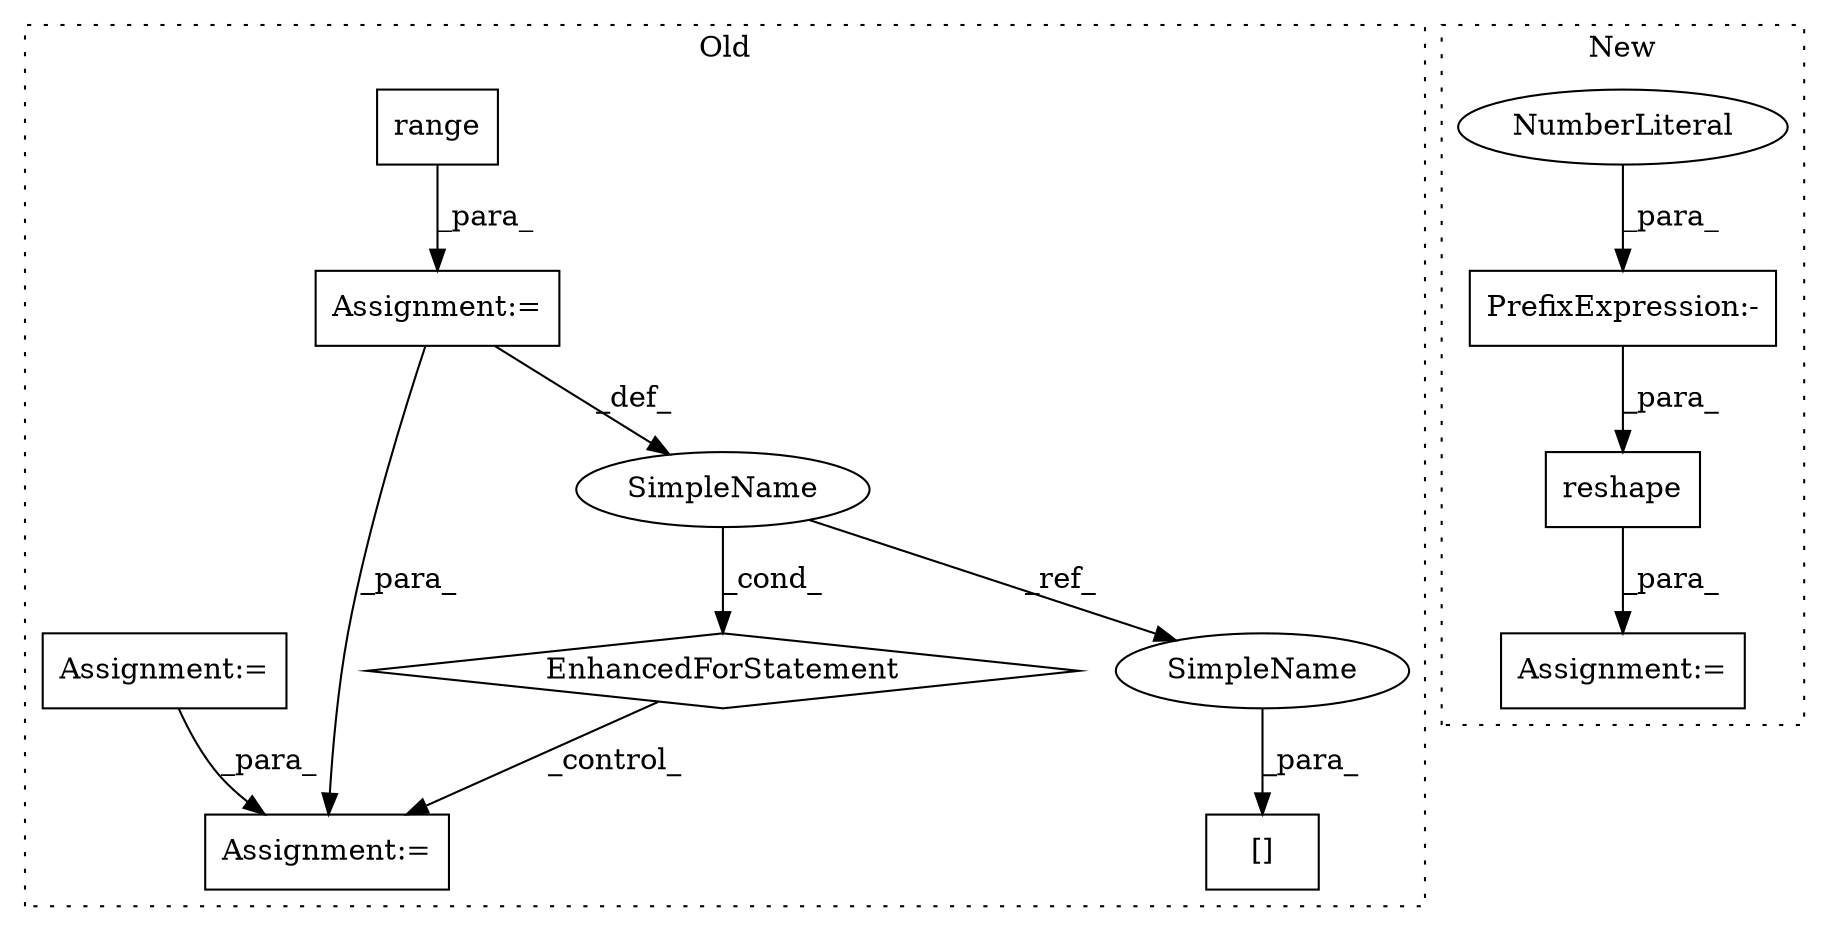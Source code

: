 digraph G {
subgraph cluster0 {
1 [label="range" a="32" s="789,801" l="6,1" shape="box"];
6 [label="Assignment:=" a="7" s="728,802" l="53,2" shape="box"];
7 [label="Assignment:=" a="7" s="882" l="2" shape="box"];
8 [label="EnhancedForStatement" a="70" s="728,802" l="53,2" shape="diamond"];
9 [label="SimpleName" a="42" s="785" l="1" shape="ellipse"];
10 [label="Assignment:=" a="7" s="678" l="1" shape="box"];
11 [label="[]" a="2" s="929,932" l="2,1" shape="box"];
12 [label="SimpleName" a="42" s="931" l="1" shape="ellipse"];
label = "Old";
style="dotted";
}
subgraph cluster1 {
2 [label="reshape" a="32" s="832,875" l="13,2" shape="box"];
3 [label="PrefixExpression:-" a="38" s="845" l="1" shape="box"];
4 [label="NumberLiteral" a="34" s="846" l="1" shape="ellipse"];
5 [label="Assignment:=" a="7" s="829" l="1" shape="box"];
label = "New";
style="dotted";
}
1 -> 6 [label="_para_"];
2 -> 5 [label="_para_"];
3 -> 2 [label="_para_"];
4 -> 3 [label="_para_"];
6 -> 9 [label="_def_"];
6 -> 7 [label="_para_"];
8 -> 7 [label="_control_"];
9 -> 12 [label="_ref_"];
9 -> 8 [label="_cond_"];
10 -> 7 [label="_para_"];
12 -> 11 [label="_para_"];
}
